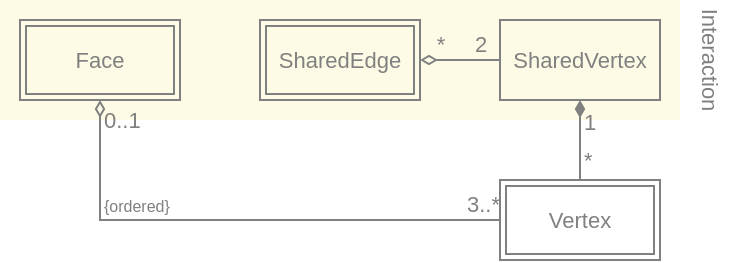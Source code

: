 <mxfile scale="4" border="0">
    <diagram id="woBObCVOX6_ovj5UqUiK" name="Page-1">
        <mxGraphModel dx="378" dy="202" grid="1" gridSize="10" guides="1" tooltips="1" connect="1" arrows="1" fold="1" page="0" pageScale="1" pageWidth="850" pageHeight="1100" background="none" math="0" shadow="0">
            <root>
                <mxCell id="0"/>
                <mxCell id="1" parent="0"/>
                <mxCell id="48" value="" style="rounded=0;whiteSpace=wrap;html=1;fillColor=#E6D600;strokeColor=none;opacity=10;" parent="1" vertex="1">
                    <mxGeometry x="150" y="350" width="340" height="60" as="geometry"/>
                </mxCell>
                <mxCell id="6" value="" style="edgeStyle=orthogonalEdgeStyle;shape=connector;rounded=0;html=1;labelBackgroundColor=default;strokeColor=#808080;fontFamily=Helvetica;fontSize=11;fontColor=#808080;endArrow=none;endFill=0;startArrow=diamondThin;startFill=1;" parent="1" source="2" target="5" edge="1">
                    <mxGeometry relative="1" as="geometry"/>
                </mxCell>
                <mxCell id="13" value="1" style="edgeLabel;align=left;verticalAlign=middle;resizable=0;points=[];fontSize=11;fontFamily=Helvetica;fontColor=#808080;labelBackgroundColor=none;html=1;" parent="6" vertex="1" connectable="0">
                    <mxGeometry x="-0.681" relative="1" as="geometry">
                        <mxPoint y="4" as="offset"/>
                    </mxGeometry>
                </mxCell>
                <mxCell id="14" value="*" style="edgeLabel;align=left;verticalAlign=middle;resizable=0;points=[];fontSize=11;fontFamily=Helvetica;fontColor=#808080;labelBackgroundColor=none;html=1;" parent="6" vertex="1" connectable="0">
                    <mxGeometry x="0.74" relative="1" as="geometry">
                        <mxPoint y="-5" as="offset"/>
                    </mxGeometry>
                </mxCell>
                <mxCell id="2" value="SharedVertex" style="rounded=0;whiteSpace=wrap;html=1;fillColor=none;strokeColor=#808080;fontColor=#808080;fontFamily=Helvetica;fontSize=11;" parent="1" vertex="1">
                    <mxGeometry x="400" y="360" width="80" height="40" as="geometry"/>
                </mxCell>
                <mxCell id="3" value="SharedEdge" style="rounded=0;whiteSpace=wrap;html=1;fillColor=none;strokeColor=#808080;fontColor=#808080;fontFamily=Helvetica;fontSize=11;" parent="1" vertex="1">
                    <mxGeometry x="280" y="360" width="80" height="40" as="geometry"/>
                </mxCell>
                <mxCell id="5" value="Vertex" style="rounded=0;whiteSpace=wrap;html=1;fillColor=none;strokeColor=#808080;fontColor=#808080;fontFamily=Helvetica;fontSize=11;perimeterSpacing=0;glass=0;" parent="1" vertex="1">
                    <mxGeometry x="400" y="440" width="80" height="40" as="geometry"/>
                </mxCell>
                <mxCell id="20" value="Face" style="rounded=0;whiteSpace=wrap;html=1;fillColor=none;strokeColor=#808080;fontColor=#808080;fontFamily=Helvetica;fontSize=11;" parent="1" vertex="1">
                    <mxGeometry x="160" y="360" width="80" height="40" as="geometry"/>
                </mxCell>
                <mxCell id="34" style="edgeStyle=orthogonalEdgeStyle;shape=connector;rounded=0;html=1;labelBackgroundColor=default;strokeColor=#808080;fontFamily=Helvetica;fontSize=11;fontColor=#808080;startArrow=diamondThin;startFill=0;endArrow=none;endFill=0;" parent="1" source="3" target="2" edge="1">
                    <mxGeometry relative="1" as="geometry">
                        <mxPoint x="400" y="460" as="sourcePoint"/>
                        <Array as="points">
                            <mxPoint x="380" y="380"/>
                            <mxPoint x="380" y="380"/>
                        </Array>
                    </mxGeometry>
                </mxCell>
                <mxCell id="35" value="*" style="edgeLabel;html=1;align=center;verticalAlign=bottom;resizable=0;points=[];fontSize=11;fontFamily=Helvetica;fontColor=#808080;labelBackgroundColor=none;spacing=2;" parent="34" vertex="1" connectable="0">
                    <mxGeometry x="-0.673" relative="1" as="geometry">
                        <mxPoint x="3" as="offset"/>
                    </mxGeometry>
                </mxCell>
                <mxCell id="36" value="2" style="edgeLabel;html=1;align=center;verticalAlign=bottom;resizable=0;points=[];fontSize=11;fontFamily=Helvetica;fontColor=#808080;labelBackgroundColor=none;" parent="34" vertex="1" connectable="0">
                    <mxGeometry x="0.704" y="-1" relative="1" as="geometry">
                        <mxPoint x="-4" y="-1" as="offset"/>
                    </mxGeometry>
                </mxCell>
                <mxCell id="29" style="edgeStyle=orthogonalEdgeStyle;shape=connector;rounded=0;html=1;labelBackgroundColor=default;strokeColor=#808080;fontFamily=Helvetica;fontSize=11;fontColor=#808080;startArrow=diamondThin;startFill=0;endArrow=none;endFill=0;" parent="1" source="20" target="5" edge="1">
                    <mxGeometry relative="1" as="geometry">
                        <mxPoint x="250" y="390" as="sourcePoint"/>
                        <mxPoint x="290" y="390" as="targetPoint"/>
                        <Array as="points">
                            <mxPoint x="200" y="460"/>
                        </Array>
                    </mxGeometry>
                </mxCell>
                <mxCell id="30" value="3..*" style="edgeLabel;align=right;verticalAlign=bottom;resizable=0;points=[];fontSize=11;fontFamily=Helvetica;fontColor=#808080;labelBackgroundColor=none;spacing=2;spacingTop=0;spacingLeft=0;spacingRight=0;html=1;" parent="29" vertex="1" connectable="0">
                    <mxGeometry x="0.714" relative="1" as="geometry">
                        <mxPoint x="37" as="offset"/>
                    </mxGeometry>
                </mxCell>
                <mxCell id="31" value="0..1" style="edgeLabel;html=1;align=left;verticalAlign=middle;resizable=0;points=[];fontSize=11;fontFamily=Helvetica;fontColor=#808080;labelBackgroundColor=none;" parent="29" vertex="1" connectable="0">
                    <mxGeometry x="-0.408" y="-1" relative="1" as="geometry">
                        <mxPoint x="-17" y="-51" as="offset"/>
                    </mxGeometry>
                </mxCell>
                <mxCell id="46" value="{ordered}" style="edgeLabel;html=1;align=left;verticalAlign=bottom;resizable=0;points=[];fontSize=8;labelBackgroundColor=none;fontColor=#808080;" parent="29" vertex="1" connectable="0">
                    <mxGeometry x="-0.138" y="-1" relative="1" as="geometry">
                        <mxPoint x="-52" y="-1" as="offset"/>
                    </mxGeometry>
                </mxCell>
                <mxCell id="43" value="Interaction" style="text;html=1;strokeColor=none;fillColor=none;align=center;verticalAlign=middle;whiteSpace=wrap;rounded=0;labelBackgroundColor=none;fontFamily=Helvetica;fontSize=11;fontColor=#808080;opacity=10;horizontal=0;rotation=-180;" parent="1" vertex="1">
                    <mxGeometry x="490" y="350" width="30" height="60" as="geometry"/>
                </mxCell>
                <mxCell id="49" value="" style="rounded=0;whiteSpace=wrap;html=1;fillColor=none;strokeColor=#808080;fontColor=#808080;fontFamily=Helvetica;fontSize=11;perimeterSpacing=0;glass=0;" vertex="1" parent="1">
                    <mxGeometry x="403" y="443" width="74" height="34" as="geometry"/>
                </mxCell>
                <mxCell id="50" value="" style="rounded=0;whiteSpace=wrap;html=1;fillColor=none;strokeColor=#808080;fontColor=#808080;fontFamily=Helvetica;fontSize=11;perimeterSpacing=0;glass=0;" vertex="1" parent="1">
                    <mxGeometry x="163" y="363" width="74" height="34" as="geometry"/>
                </mxCell>
                <mxCell id="51" value="" style="rounded=0;whiteSpace=wrap;html=1;fillColor=none;strokeColor=#808080;fontColor=#808080;fontFamily=Helvetica;fontSize=11;perimeterSpacing=0;glass=0;" vertex="1" parent="1">
                    <mxGeometry x="283" y="363" width="74" height="34" as="geometry"/>
                </mxCell>
            </root>
        </mxGraphModel>
    </diagram>
</mxfile>